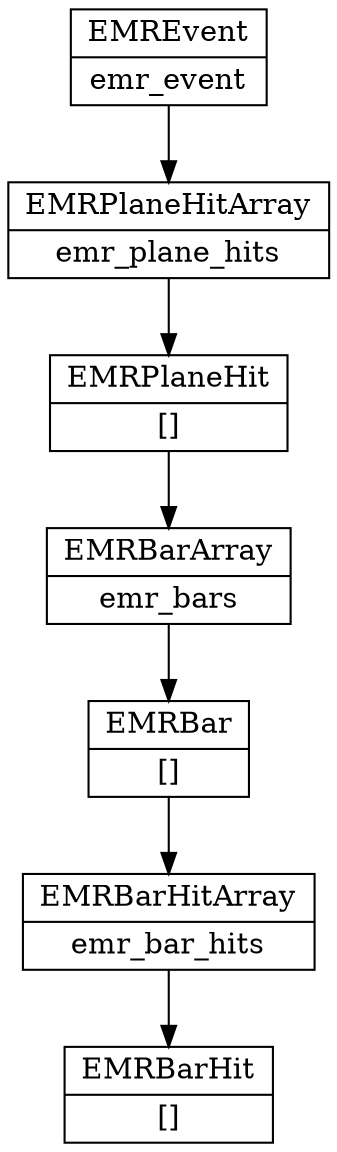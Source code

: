 // generate using "dot emr_datastructure.dot -Tpdf -o emr_datastructure.pdf"

digraph G {
  node [shape=record];
  emr_event [shape=record, label="{EMREvent|emr_event}"]
      emr_event_item_emr_plane_hits [shape=record, label="{EMRPlaneHitArray|emr_plane_hits}"]
        emr_event_item_emr_plane_hits_array_item [shape=record, label="{EMRPlaneHit|[]}"]
        emr_event_item_emr_plane_hits_array_item_emr_bar [shape=record, label="{EMRBarArray|emr_bars}"]
          emr_event_item_emr_plane_hits_array_item_emr_bar_array_item [shape=record, label="{EMRBar|[]}"]
          emr_event_item_emr_plane_hits_array_item_emr_bar_array_item_emr_bar_hit [shape=record, label="{EMRBarHitArray|emr_bar_hits}"]
            emr_event_item_emr_plane_hits_array_item_emr_bar_array_item_emr_bar_hit_array_item [shape=record, label="{EMRBarHit|[]}"]
  emr_event -> emr_event_item_emr_plane_hits -> emr_event_item_emr_plane_hits_array_item -> emr_event_item_emr_plane_hits_array_item_emr_bar ->         emr_event_item_emr_plane_hits_array_item_emr_bar_array_item -> emr_event_item_emr_plane_hits_array_item_emr_bar_array_item_emr_bar_hit -> emr_event_item_emr_plane_hits_array_item_emr_bar_array_item_emr_bar_hit_array_item
}
